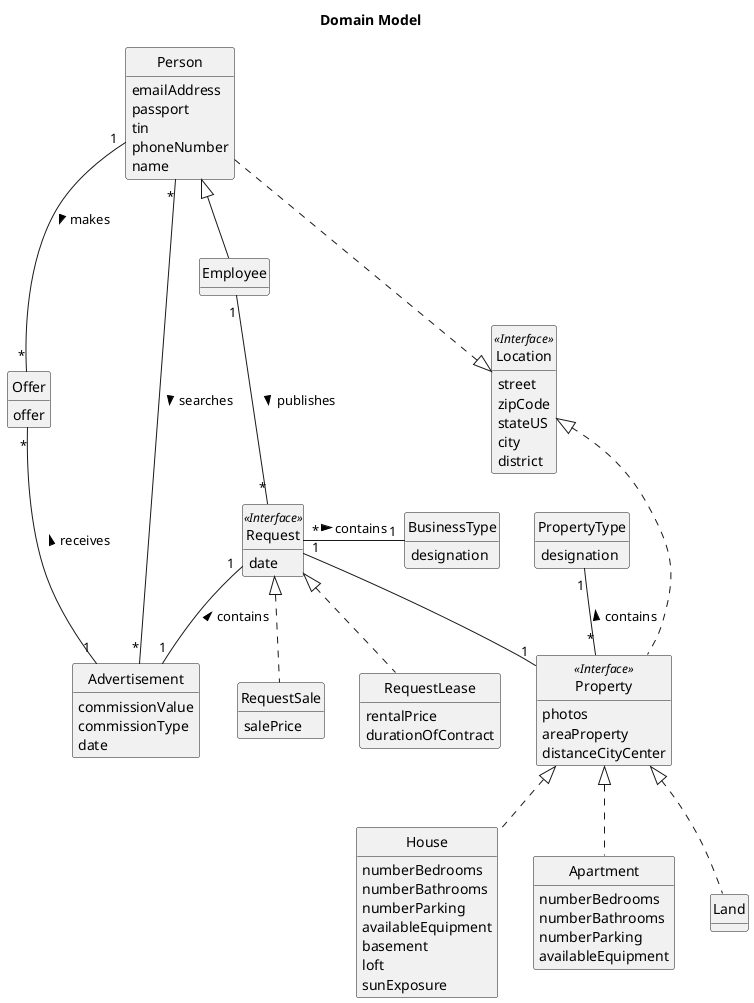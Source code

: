 @startuml
skinparam monochrome true
skinparam packageStyle rectangle
skinparam shadowing false

'left to right direction

skinparam classAttributeIconSize 0

hide circle
hide methods

'Client place an order to purchase the property.

title Domain Model




class Person{
    emailAddress
    passport
    tin
    phoneNumber
    name
}

class Property <<Interface>>{
    photos
    areaProperty
    distanceCityCenter
}

class House {
    numberBedrooms
    numberBathrooms
    numberParking
    availableEquipment
    basement
    loft
    sunExposure
}

class Apartment{
    numberBedrooms
    numberBathrooms
    numberParking
    availableEquipment
}
class Land{}

class Advertisement {
    commissionValue
    commissionType
    date
}

class PropertyType{
    designation
}

class Location <<Interface>> {
    street
    zipCode
    stateUS
    city
    district
}

class Request <<Interface>> {
    date
}

class RequestSale {
    salePrice
}

class RequestLease {
    rentalPrice
    durationOfContract
}

class BusinessType{
    designation
}

class Offer{
    offer
}

class Employee{
}

Person <|-- Employee
Person "1" -- "*" Offer: makes >
Person "*" -- "*" Advertisement: searches >

Employee "1" -- "*" Request: publishes >


House .up.|> Property
Land .up.|> Property
Apartment .up.|> Property

Location  <|.. Property
Location <|.up. Person

Advertisement "1" -left- "*"Offer: receives >


PropertyType "1" -- "*" Property: contains <

Request "*" -right- "1" BusinessType: contains >
Request "1" -- "1" Property
Request "1" -- "1" Advertisement:contains <
Request <|.down. RequestSale
Request <|.down. RequestLease

@enduml